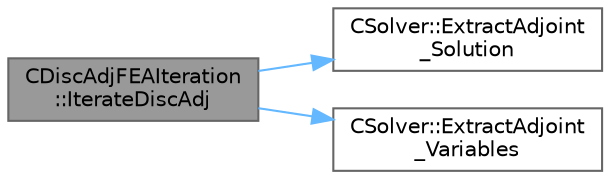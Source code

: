 digraph "CDiscAdjFEAIteration::IterateDiscAdj"
{
 // LATEX_PDF_SIZE
  bgcolor="transparent";
  edge [fontname=Helvetica,fontsize=10,labelfontname=Helvetica,labelfontsize=10];
  node [fontname=Helvetica,fontsize=10,shape=box,height=0.2,width=0.4];
  rankdir="LR";
  Node1 [id="Node000001",label="CDiscAdjFEAIteration\l::IterateDiscAdj",height=0.2,width=0.4,color="gray40", fillcolor="grey60", style="filled", fontcolor="black",tooltip="Perform a single iteration of the adjoint FEA problem."];
  Node1 -> Node2 [id="edge1_Node000001_Node000002",color="steelblue1",style="solid",tooltip=" "];
  Node2 [id="Node000002",label="CSolver::ExtractAdjoint\l_Solution",height=0.2,width=0.4,color="grey40", fillcolor="white", style="filled",URL="$classCSolver.html#a3be1202dda79d28ce9a7ecd4f406cdac",tooltip="A virtual member."];
  Node1 -> Node3 [id="edge2_Node000001_Node000003",color="steelblue1",style="solid",tooltip=" "];
  Node3 [id="Node000003",label="CSolver::ExtractAdjoint\l_Variables",height=0.2,width=0.4,color="grey40", fillcolor="white", style="filled",URL="$classCSolver.html#ae262863cadabe18301545d1b480e1391",tooltip="A virtual member."];
}
